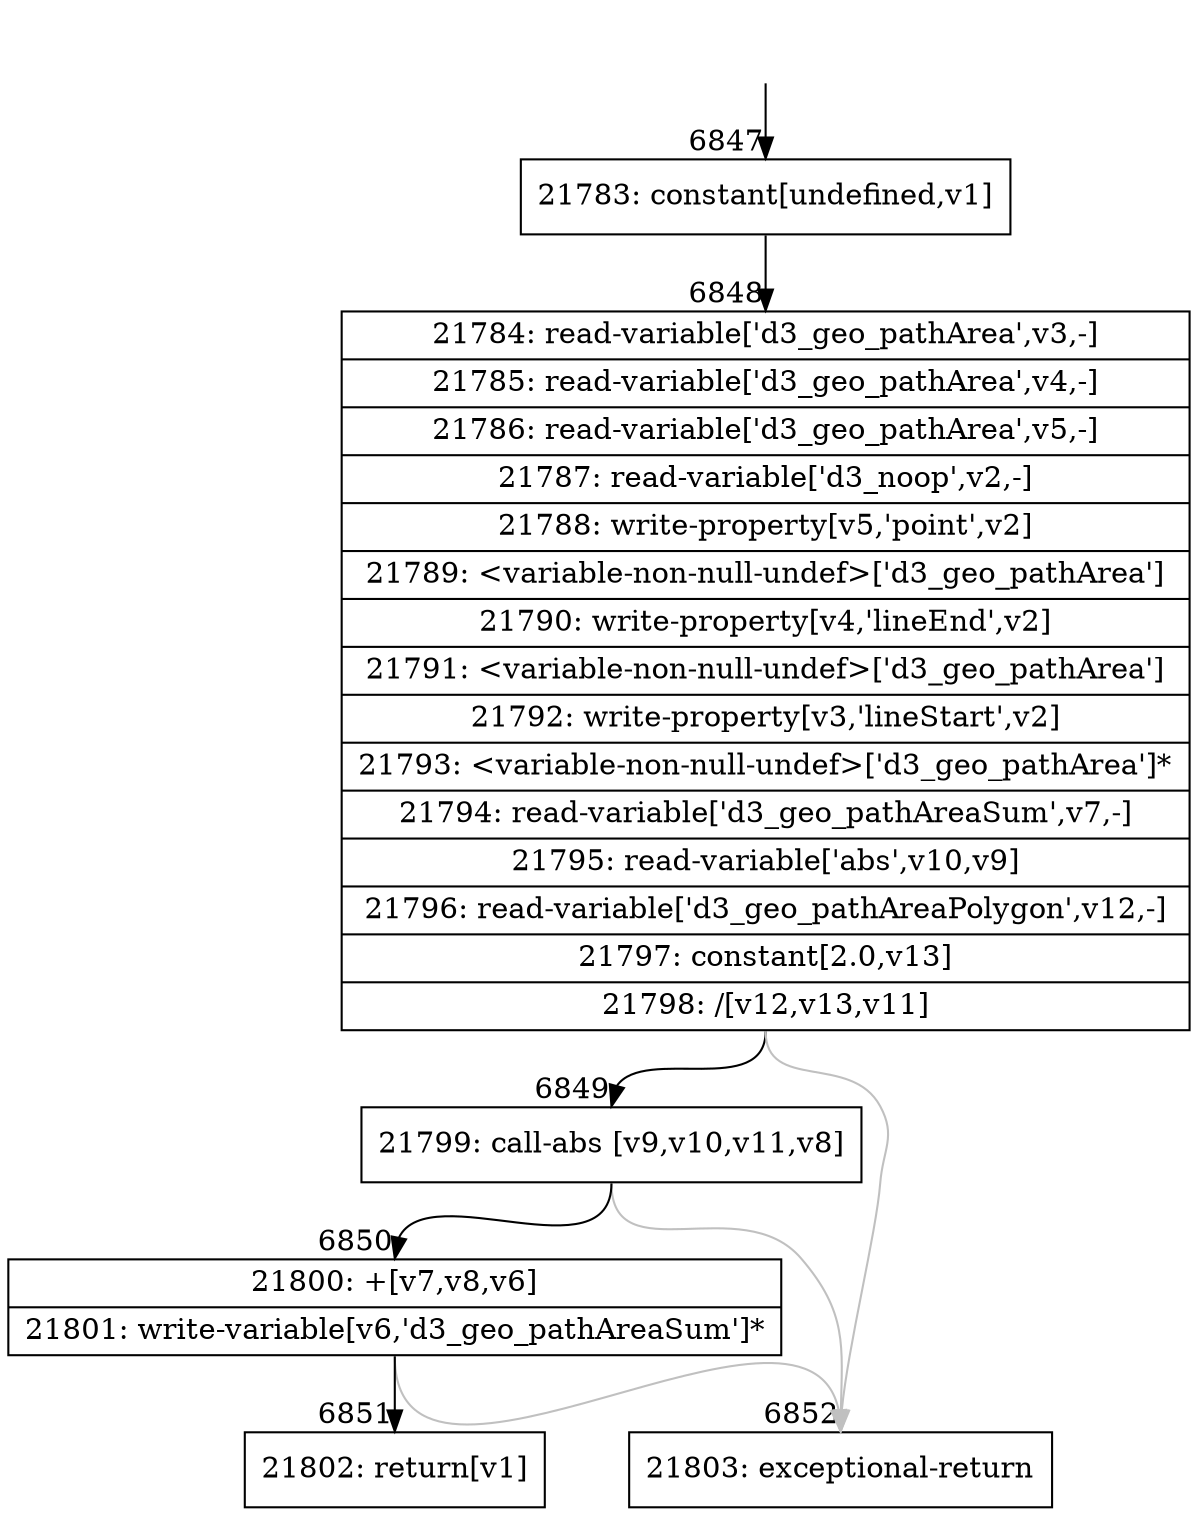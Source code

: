 digraph {
rankdir="TD"
BB_entry609[shape=none,label=""];
BB_entry609 -> BB6847 [tailport=s, headport=n, headlabel="    6847"]
BB6847 [shape=record label="{21783: constant[undefined,v1]}" ] 
BB6847 -> BB6848 [tailport=s, headport=n, headlabel="      6848"]
BB6848 [shape=record label="{21784: read-variable['d3_geo_pathArea',v3,-]|21785: read-variable['d3_geo_pathArea',v4,-]|21786: read-variable['d3_geo_pathArea',v5,-]|21787: read-variable['d3_noop',v2,-]|21788: write-property[v5,'point',v2]|21789: \<variable-non-null-undef\>['d3_geo_pathArea']|21790: write-property[v4,'lineEnd',v2]|21791: \<variable-non-null-undef\>['d3_geo_pathArea']|21792: write-property[v3,'lineStart',v2]|21793: \<variable-non-null-undef\>['d3_geo_pathArea']*|21794: read-variable['d3_geo_pathAreaSum',v7,-]|21795: read-variable['abs',v10,v9]|21796: read-variable['d3_geo_pathAreaPolygon',v12,-]|21797: constant[2.0,v13]|21798: /[v12,v13,v11]}" ] 
BB6848 -> BB6849 [tailport=s, headport=n, headlabel="      6849"]
BB6848 -> BB6852 [tailport=s, headport=n, color=gray, headlabel="      6852"]
BB6849 [shape=record label="{21799: call-abs [v9,v10,v11,v8]}" ] 
BB6849 -> BB6850 [tailport=s, headport=n, headlabel="      6850"]
BB6849 -> BB6852 [tailport=s, headport=n, color=gray]
BB6850 [shape=record label="{21800: +[v7,v8,v6]|21801: write-variable[v6,'d3_geo_pathAreaSum']*}" ] 
BB6850 -> BB6851 [tailport=s, headport=n, headlabel="      6851"]
BB6850 -> BB6852 [tailport=s, headport=n, color=gray]
BB6851 [shape=record label="{21802: return[v1]}" ] 
BB6852 [shape=record label="{21803: exceptional-return}" ] 
//#$~ 3939
}
